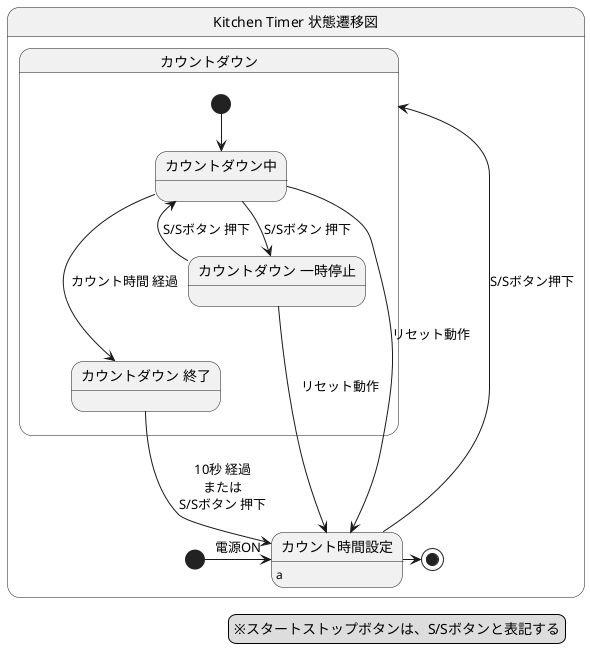 @startuml Kitchen_Timer_State

legend right
※スタートストップボタンは、S/Sボタンと表記する
end legend

state "Kitchen Timer 状態遷移図" as Kitchen_Timer_State{
    state "カウント時間設定" as SettingTime
    SettingTime : a

    [*] -> SettingTime : 電源ON

    SettingTime --> CountDown : S/Sボタン押下

    state "カウントダウン" as CountDown {
        [*] --> RunningCountDown

        state "カウントダウン中" as RunningCountDown
        RunningCountDown --> StopCountDown : S/Sボタン 押下
        RunningCountDown ---> EndCountDown : カウント時間 経過
        RunningCountDown ----> SettingTime : リセット動作

        state "カウントダウン 一時停止" as StopCountDown
        StopCountDown --> RunningCountDown : S/Sボタン 押下
        StopCountDown --> SettingTime : リセット動作

        state "カウントダウン 終了" as EndCountDown
        EndCountDown --> SettingTime : 10秒 経過\nまたは\nS/Sボタン 押下

    }

    SettingTime -> [*]

}


@enduml